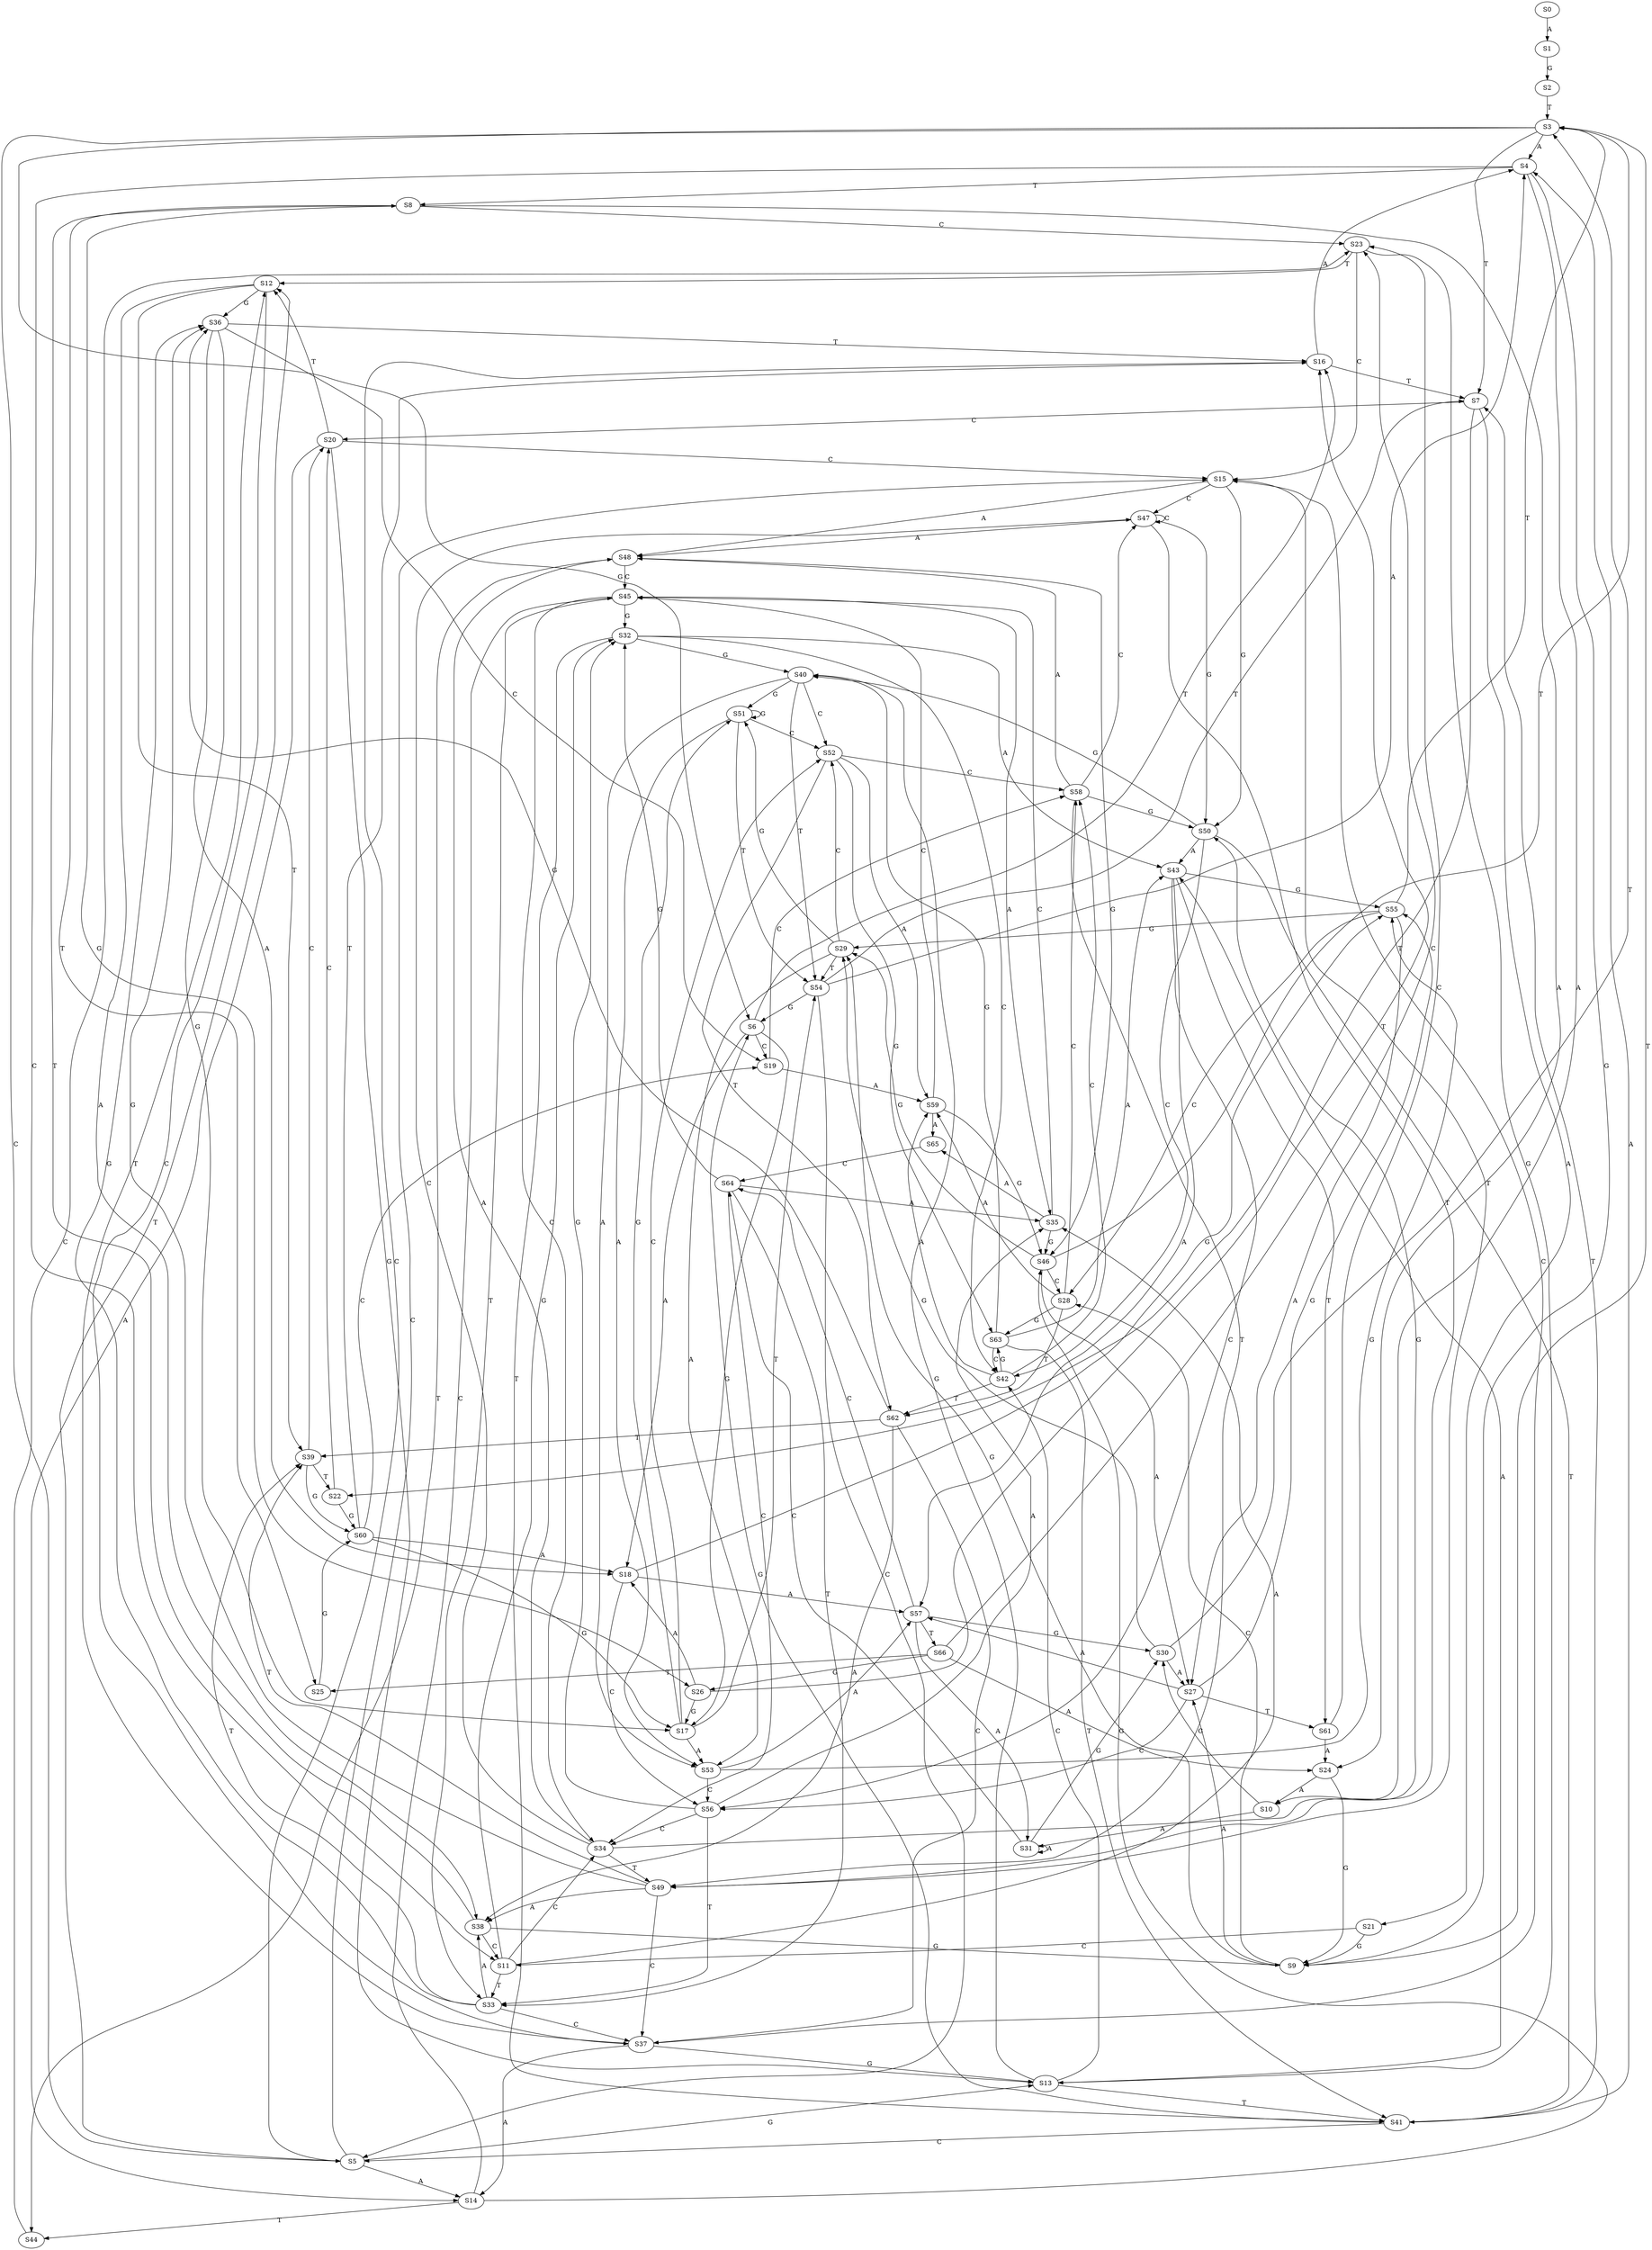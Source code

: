 strict digraph  {
	S0 -> S1 [ label = A ];
	S1 -> S2 [ label = G ];
	S2 -> S3 [ label = T ];
	S3 -> S4 [ label = A ];
	S3 -> S5 [ label = C ];
	S3 -> S6 [ label = G ];
	S3 -> S7 [ label = T ];
	S4 -> S8 [ label = T ];
	S4 -> S9 [ label = G ];
	S4 -> S10 [ label = A ];
	S4 -> S11 [ label = C ];
	S5 -> S12 [ label = T ];
	S5 -> S13 [ label = G ];
	S5 -> S14 [ label = A ];
	S5 -> S15 [ label = C ];
	S6 -> S16 [ label = T ];
	S6 -> S17 [ label = G ];
	S6 -> S18 [ label = A ];
	S6 -> S19 [ label = C ];
	S7 -> S20 [ label = C ];
	S7 -> S21 [ label = A ];
	S7 -> S22 [ label = T ];
	S8 -> S23 [ label = C ];
	S8 -> S24 [ label = A ];
	S8 -> S25 [ label = T ];
	S8 -> S26 [ label = G ];
	S9 -> S3 [ label = T ];
	S9 -> S27 [ label = A ];
	S9 -> S28 [ label = C ];
	S9 -> S29 [ label = G ];
	S10 -> S30 [ label = G ];
	S10 -> S31 [ label = A ];
	S11 -> S32 [ label = G ];
	S11 -> S33 [ label = T ];
	S11 -> S34 [ label = C ];
	S11 -> S35 [ label = A ];
	S12 -> S36 [ label = G ];
	S12 -> S37 [ label = C ];
	S12 -> S38 [ label = A ];
	S12 -> S39 [ label = T ];
	S13 -> S40 [ label = G ];
	S13 -> S41 [ label = T ];
	S13 -> S42 [ label = C ];
	S13 -> S43 [ label = A ];
	S14 -> S44 [ label = T ];
	S14 -> S45 [ label = C ];
	S14 -> S46 [ label = G ];
	S15 -> S47 [ label = C ];
	S15 -> S48 [ label = A ];
	S15 -> S49 [ label = T ];
	S15 -> S50 [ label = G ];
	S16 -> S5 [ label = C ];
	S16 -> S7 [ label = T ];
	S16 -> S4 [ label = A ];
	S17 -> S51 [ label = G ];
	S17 -> S52 [ label = C ];
	S17 -> S53 [ label = A ];
	S17 -> S54 [ label = T ];
	S18 -> S55 [ label = G ];
	S18 -> S56 [ label = C ];
	S18 -> S57 [ label = A ];
	S19 -> S58 [ label = C ];
	S19 -> S59 [ label = A ];
	S20 -> S14 [ label = A ];
	S20 -> S15 [ label = C ];
	S20 -> S12 [ label = T ];
	S20 -> S13 [ label = G ];
	S21 -> S11 [ label = C ];
	S21 -> S9 [ label = G ];
	S22 -> S60 [ label = G ];
	S22 -> S20 [ label = C ];
	S23 -> S15 [ label = C ];
	S23 -> S13 [ label = G ];
	S23 -> S12 [ label = T ];
	S24 -> S9 [ label = G ];
	S24 -> S10 [ label = A ];
	S25 -> S60 [ label = G ];
	S26 -> S17 [ label = G ];
	S26 -> S18 [ label = A ];
	S26 -> S16 [ label = T ];
	S27 -> S57 [ label = A ];
	S27 -> S56 [ label = C ];
	S27 -> S61 [ label = T ];
	S27 -> S55 [ label = G ];
	S28 -> S58 [ label = C ];
	S28 -> S59 [ label = A ];
	S28 -> S62 [ label = T ];
	S28 -> S63 [ label = G ];
	S29 -> S53 [ label = A ];
	S29 -> S51 [ label = G ];
	S29 -> S54 [ label = T ];
	S29 -> S52 [ label = C ];
	S30 -> S3 [ label = T ];
	S30 -> S27 [ label = A ];
	S30 -> S29 [ label = G ];
	S31 -> S30 [ label = G ];
	S31 -> S64 [ label = C ];
	S31 -> S31 [ label = A ];
	S32 -> S40 [ label = G ];
	S32 -> S43 [ label = A ];
	S32 -> S41 [ label = T ];
	S32 -> S42 [ label = C ];
	S33 -> S38 [ label = A ];
	S33 -> S37 [ label = C ];
	S33 -> S39 [ label = T ];
	S33 -> S36 [ label = G ];
	S34 -> S47 [ label = C ];
	S34 -> S48 [ label = A ];
	S34 -> S49 [ label = T ];
	S34 -> S50 [ label = G ];
	S35 -> S46 [ label = G ];
	S35 -> S45 [ label = C ];
	S35 -> S65 [ label = A ];
	S36 -> S18 [ label = A ];
	S36 -> S19 [ label = C ];
	S36 -> S17 [ label = G ];
	S36 -> S16 [ label = T ];
	S37 -> S12 [ label = T ];
	S37 -> S13 [ label = G ];
	S37 -> S15 [ label = C ];
	S37 -> S14 [ label = A ];
	S38 -> S9 [ label = G ];
	S38 -> S8 [ label = T ];
	S38 -> S11 [ label = C ];
	S39 -> S20 [ label = C ];
	S39 -> S22 [ label = T ];
	S39 -> S60 [ label = G ];
	S40 -> S53 [ label = A ];
	S40 -> S51 [ label = G ];
	S40 -> S52 [ label = C ];
	S40 -> S54 [ label = T ];
	S41 -> S5 [ label = C ];
	S41 -> S4 [ label = A ];
	S41 -> S6 [ label = G ];
	S41 -> S7 [ label = T ];
	S42 -> S63 [ label = G ];
	S42 -> S62 [ label = T ];
	S42 -> S58 [ label = C ];
	S42 -> S59 [ label = A ];
	S43 -> S57 [ label = A ];
	S43 -> S56 [ label = C ];
	S43 -> S55 [ label = G ];
	S43 -> S61 [ label = T ];
	S44 -> S23 [ label = C ];
	S45 -> S33 [ label = T ];
	S45 -> S34 [ label = C ];
	S45 -> S35 [ label = A ];
	S45 -> S32 [ label = G ];
	S46 -> S29 [ label = G ];
	S46 -> S3 [ label = T ];
	S46 -> S27 [ label = A ];
	S46 -> S28 [ label = C ];
	S47 -> S50 [ label = G ];
	S47 -> S47 [ label = C ];
	S47 -> S48 [ label = A ];
	S47 -> S49 [ label = T ];
	S48 -> S46 [ label = G ];
	S48 -> S44 [ label = T ];
	S48 -> S45 [ label = C ];
	S49 -> S36 [ label = G ];
	S49 -> S37 [ label = C ];
	S49 -> S38 [ label = A ];
	S49 -> S39 [ label = T ];
	S50 -> S43 [ label = A ];
	S50 -> S40 [ label = G ];
	S50 -> S41 [ label = T ];
	S50 -> S42 [ label = C ];
	S51 -> S54 [ label = T ];
	S51 -> S52 [ label = C ];
	S51 -> S51 [ label = G ];
	S51 -> S53 [ label = A ];
	S52 -> S62 [ label = T ];
	S52 -> S58 [ label = C ];
	S52 -> S59 [ label = A ];
	S52 -> S63 [ label = G ];
	S53 -> S57 [ label = A ];
	S53 -> S55 [ label = G ];
	S53 -> S56 [ label = C ];
	S54 -> S4 [ label = A ];
	S54 -> S5 [ label = C ];
	S54 -> S6 [ label = G ];
	S54 -> S7 [ label = T ];
	S55 -> S3 [ label = T ];
	S55 -> S29 [ label = G ];
	S55 -> S27 [ label = A ];
	S55 -> S28 [ label = C ];
	S56 -> S33 [ label = T ];
	S56 -> S32 [ label = G ];
	S56 -> S34 [ label = C ];
	S56 -> S35 [ label = A ];
	S57 -> S66 [ label = T ];
	S57 -> S64 [ label = C ];
	S57 -> S31 [ label = A ];
	S57 -> S30 [ label = G ];
	S58 -> S50 [ label = G ];
	S58 -> S48 [ label = A ];
	S58 -> S49 [ label = T ];
	S58 -> S47 [ label = C ];
	S59 -> S46 [ label = G ];
	S59 -> S45 [ label = C ];
	S59 -> S65 [ label = A ];
	S60 -> S17 [ label = G ];
	S60 -> S19 [ label = C ];
	S60 -> S16 [ label = T ];
	S60 -> S18 [ label = A ];
	S61 -> S24 [ label = A ];
	S61 -> S23 [ label = C ];
	S62 -> S38 [ label = A ];
	S62 -> S37 [ label = C ];
	S62 -> S39 [ label = T ];
	S62 -> S36 [ label = G ];
	S63 -> S40 [ label = G ];
	S63 -> S42 [ label = C ];
	S63 -> S41 [ label = T ];
	S63 -> S43 [ label = A ];
	S64 -> S35 [ label = A ];
	S64 -> S34 [ label = C ];
	S64 -> S32 [ label = G ];
	S64 -> S33 [ label = T ];
	S65 -> S64 [ label = C ];
	S66 -> S24 [ label = A ];
	S66 -> S23 [ label = C ];
	S66 -> S26 [ label = G ];
	S66 -> S25 [ label = T ];
}
